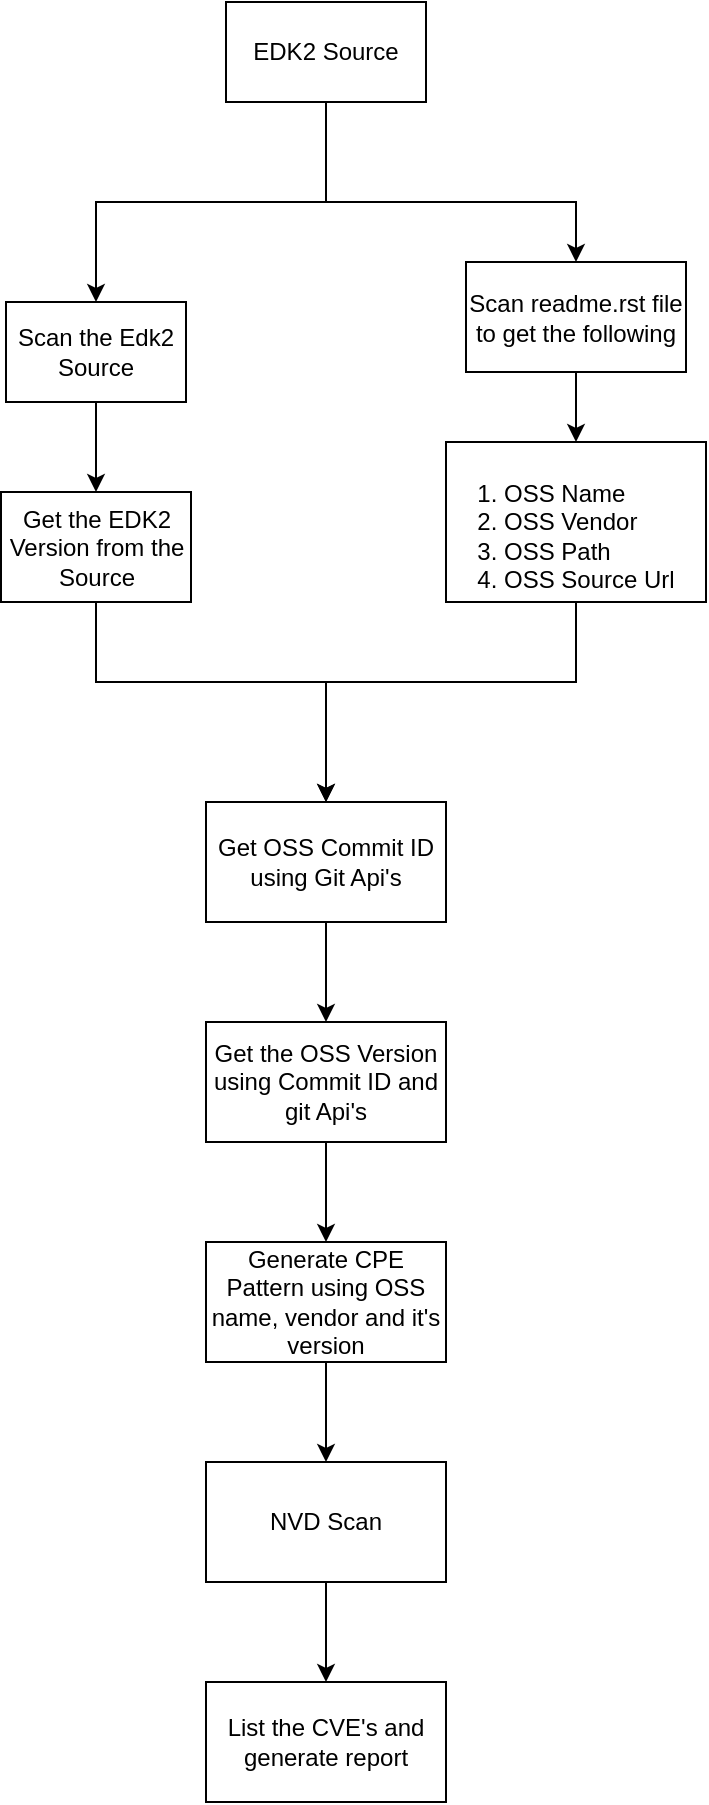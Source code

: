 <mxfile version="20.8.20" type="github">
  <diagram name="Page-1" id="VCG3KMmHnJHjyx4HyIuV">
    <mxGraphModel dx="934" dy="544" grid="1" gridSize="10" guides="1" tooltips="1" connect="1" arrows="1" fold="1" page="1" pageScale="1" pageWidth="1654" pageHeight="2336" background="none" math="0" shadow="0">
      <root>
        <mxCell id="0" />
        <mxCell id="1" parent="0" />
        <mxCell id="fU3kt85QOJrYf46DFNPR-22" value="" style="edgeStyle=orthogonalEdgeStyle;rounded=0;orthogonalLoop=1;jettySize=auto;html=1;entryX=0.5;entryY=0;entryDx=0;entryDy=0;" parent="1" source="fU3kt85QOJrYf46DFNPR-1" target="fU3kt85QOJrYf46DFNPR-2" edge="1">
          <mxGeometry relative="1" as="geometry">
            <mxPoint x="355" y="215" as="targetPoint" />
            <Array as="points">
              <mxPoint x="360" y="200" />
              <mxPoint x="245" y="200" />
            </Array>
          </mxGeometry>
        </mxCell>
        <mxCell id="fU3kt85QOJrYf46DFNPR-24" value="" style="edgeStyle=orthogonalEdgeStyle;rounded=0;orthogonalLoop=1;jettySize=auto;html=1;entryX=0.5;entryY=0;entryDx=0;entryDy=0;" parent="1" source="fU3kt85QOJrYf46DFNPR-1" target="fU3kt85QOJrYf46DFNPR-6" edge="1">
          <mxGeometry relative="1" as="geometry">
            <mxPoint x="480" y="115" as="targetPoint" />
            <Array as="points">
              <mxPoint x="360" y="200" />
              <mxPoint x="485" y="200" />
            </Array>
          </mxGeometry>
        </mxCell>
        <mxCell id="fU3kt85QOJrYf46DFNPR-1" value="EDK2 Source" style="rounded=0;whiteSpace=wrap;html=1;" parent="1" vertex="1">
          <mxGeometry x="310" y="100" width="100" height="50" as="geometry" />
        </mxCell>
        <mxCell id="fU3kt85QOJrYf46DFNPR-29" value="" style="edgeStyle=orthogonalEdgeStyle;rounded=0;orthogonalLoop=1;jettySize=auto;html=1;" parent="1" source="fU3kt85QOJrYf46DFNPR-2" target="fU3kt85QOJrYf46DFNPR-27" edge="1">
          <mxGeometry relative="1" as="geometry" />
        </mxCell>
        <mxCell id="fU3kt85QOJrYf46DFNPR-2" value="Scan the Edk2 Source" style="rounded=0;whiteSpace=wrap;html=1;" parent="1" vertex="1">
          <mxGeometry x="200" y="250" width="90" height="50" as="geometry" />
        </mxCell>
        <mxCell id="fU3kt85QOJrYf46DFNPR-36" style="edgeStyle=orthogonalEdgeStyle;rounded=0;orthogonalLoop=1;jettySize=auto;html=1;entryX=0.5;entryY=0;entryDx=0;entryDy=0;" parent="1" source="fU3kt85QOJrYf46DFNPR-4" target="fU3kt85QOJrYf46DFNPR-32" edge="1">
          <mxGeometry relative="1" as="geometry">
            <Array as="points">
              <mxPoint x="485" y="440" />
              <mxPoint x="360" y="440" />
            </Array>
          </mxGeometry>
        </mxCell>
        <mxCell id="fU3kt85QOJrYf46DFNPR-4" value="&lt;div style=&quot;text-align: justify;&quot;&gt;&lt;br&gt;&lt;/div&gt;&lt;div style=&quot;text-align: justify;&quot;&gt;1. OSS Name&lt;/div&gt;&lt;div style=&quot;text-align: justify;&quot;&gt;2. OSS Vendor&lt;/div&gt;&lt;div style=&quot;text-align: justify;&quot;&gt;3. OSS Path&lt;/div&gt;&lt;div style=&quot;text-align: left;&quot;&gt;4. OSS Source Url&lt;/div&gt;" style="whiteSpace=wrap;html=1;rounded=0;" parent="1" vertex="1">
          <mxGeometry x="420" y="320" width="130" height="80" as="geometry" />
        </mxCell>
        <mxCell id="fU3kt85QOJrYf46DFNPR-26" value="" style="edgeStyle=orthogonalEdgeStyle;rounded=0;orthogonalLoop=1;jettySize=auto;html=1;" parent="1" source="fU3kt85QOJrYf46DFNPR-6" target="fU3kt85QOJrYf46DFNPR-4" edge="1">
          <mxGeometry relative="1" as="geometry" />
        </mxCell>
        <mxCell id="fU3kt85QOJrYf46DFNPR-6" value="Scan readme.rst file to get the following" style="rounded=0;whiteSpace=wrap;html=1;" parent="1" vertex="1">
          <mxGeometry x="430" y="230" width="110" height="55" as="geometry" />
        </mxCell>
        <mxCell id="fU3kt85QOJrYf46DFNPR-35" style="edgeStyle=orthogonalEdgeStyle;rounded=0;orthogonalLoop=1;jettySize=auto;html=1;" parent="1" source="fU3kt85QOJrYf46DFNPR-27" target="fU3kt85QOJrYf46DFNPR-32" edge="1">
          <mxGeometry relative="1" as="geometry">
            <Array as="points">
              <mxPoint x="245" y="440" />
              <mxPoint x="360" y="440" />
            </Array>
          </mxGeometry>
        </mxCell>
        <mxCell id="fU3kt85QOJrYf46DFNPR-27" value="Get the EDK2 Version from the Source" style="rounded=0;whiteSpace=wrap;html=1;" parent="1" vertex="1">
          <mxGeometry x="197.5" y="345" width="95" height="55" as="geometry" />
        </mxCell>
        <mxCell id="fU3kt85QOJrYf46DFNPR-38" value="" style="edgeStyle=orthogonalEdgeStyle;rounded=0;orthogonalLoop=1;jettySize=auto;html=1;" parent="1" source="fU3kt85QOJrYf46DFNPR-32" target="fU3kt85QOJrYf46DFNPR-37" edge="1">
          <mxGeometry relative="1" as="geometry" />
        </mxCell>
        <mxCell id="fU3kt85QOJrYf46DFNPR-32" value="Get&amp;nbsp;OSS Commit ID using Git Api&#39;s" style="rounded=0;whiteSpace=wrap;html=1;" parent="1" vertex="1">
          <mxGeometry x="300" y="500" width="120" height="60" as="geometry" />
        </mxCell>
        <mxCell id="fU3kt85QOJrYf46DFNPR-40" value="" style="edgeStyle=orthogonalEdgeStyle;rounded=0;orthogonalLoop=1;jettySize=auto;html=1;" parent="1" source="fU3kt85QOJrYf46DFNPR-37" target="fU3kt85QOJrYf46DFNPR-39" edge="1">
          <mxGeometry relative="1" as="geometry" />
        </mxCell>
        <mxCell id="fU3kt85QOJrYf46DFNPR-37" value="Get the OSS Version using Commit ID and git Api&#39;s" style="rounded=0;whiteSpace=wrap;html=1;" parent="1" vertex="1">
          <mxGeometry x="300" y="610" width="120" height="60" as="geometry" />
        </mxCell>
        <mxCell id="fU3kt85QOJrYf46DFNPR-42" value="" style="edgeStyle=orthogonalEdgeStyle;rounded=0;orthogonalLoop=1;jettySize=auto;html=1;" parent="1" source="fU3kt85QOJrYf46DFNPR-39" target="fU3kt85QOJrYf46DFNPR-41" edge="1">
          <mxGeometry relative="1" as="geometry" />
        </mxCell>
        <mxCell id="fU3kt85QOJrYf46DFNPR-39" value="Generate CPE Pattern using OSS name, vendor and it&#39;s version" style="whiteSpace=wrap;html=1;rounded=0;" parent="1" vertex="1">
          <mxGeometry x="300" y="720" width="120" height="60" as="geometry" />
        </mxCell>
        <mxCell id="fU3kt85QOJrYf46DFNPR-44" value="" style="edgeStyle=orthogonalEdgeStyle;rounded=0;orthogonalLoop=1;jettySize=auto;html=1;" parent="1" source="fU3kt85QOJrYf46DFNPR-41" target="fU3kt85QOJrYf46DFNPR-43" edge="1">
          <mxGeometry relative="1" as="geometry" />
        </mxCell>
        <mxCell id="fU3kt85QOJrYf46DFNPR-41" value="NVD Scan" style="whiteSpace=wrap;html=1;rounded=0;" parent="1" vertex="1">
          <mxGeometry x="300" y="830" width="120" height="60" as="geometry" />
        </mxCell>
        <mxCell id="fU3kt85QOJrYf46DFNPR-43" value="List the CVE&#39;s and generate report" style="whiteSpace=wrap;html=1;rounded=0;" parent="1" vertex="1">
          <mxGeometry x="300" y="940" width="120" height="60" as="geometry" />
        </mxCell>
      </root>
    </mxGraphModel>
  </diagram>
</mxfile>
